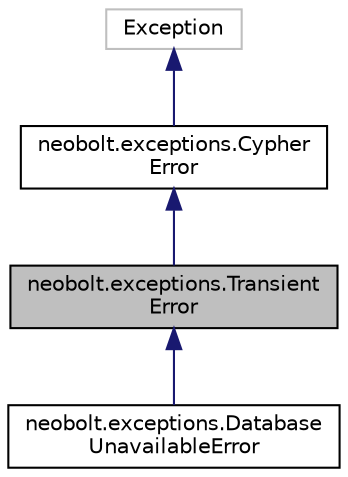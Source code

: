 digraph "neobolt.exceptions.TransientError"
{
 // LATEX_PDF_SIZE
  edge [fontname="Helvetica",fontsize="10",labelfontname="Helvetica",labelfontsize="10"];
  node [fontname="Helvetica",fontsize="10",shape=record];
  Node1 [label="neobolt.exceptions.Transient\lError",height=0.2,width=0.4,color="black", fillcolor="grey75", style="filled", fontcolor="black",tooltip=" "];
  Node2 -> Node1 [dir="back",color="midnightblue",fontsize="10",style="solid",fontname="Helvetica"];
  Node2 [label="neobolt.exceptions.Cypher\lError",height=0.2,width=0.4,color="black", fillcolor="white", style="filled",URL="$d9/d07/classneobolt_1_1exceptions_1_1_cypher_error.html",tooltip=" "];
  Node3 -> Node2 [dir="back",color="midnightblue",fontsize="10",style="solid",fontname="Helvetica"];
  Node3 [label="Exception",height=0.2,width=0.4,color="grey75", fillcolor="white", style="filled",tooltip=" "];
  Node1 -> Node4 [dir="back",color="midnightblue",fontsize="10",style="solid",fontname="Helvetica"];
  Node4 [label="neobolt.exceptions.Database\lUnavailableError",height=0.2,width=0.4,color="black", fillcolor="white", style="filled",URL="$d5/db4/classneobolt_1_1exceptions_1_1_database_unavailable_error.html",tooltip=" "];
}
